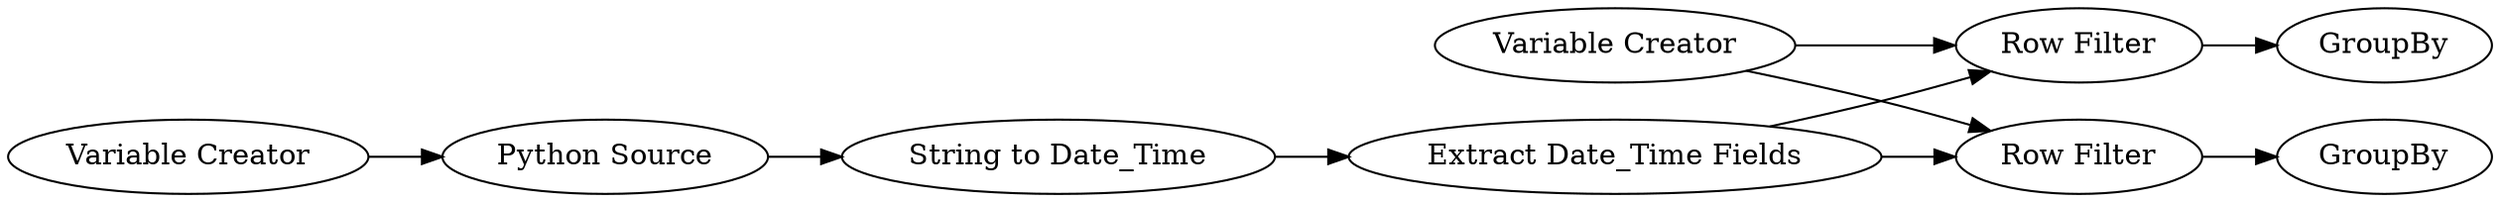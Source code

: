 digraph {
	19 -> 6
	20 -> 13
	6 -> 22
	22 -> 23
	23 -> 7
	20 -> 7
	7 -> 9
	13 -> 11
	23 -> 13
	13 [label="Row Filter"]
	20 [label="Variable Creator"]
	7 [label="Row Filter"]
	22 [label="String to Date_Time"]
	9 [label=GroupBy]
	11 [label=GroupBy]
	23 [label="Extract Date_Time Fields"]
	6 [label="Python Source"]
	19 [label="Variable Creator"]
	rankdir=LR
}
